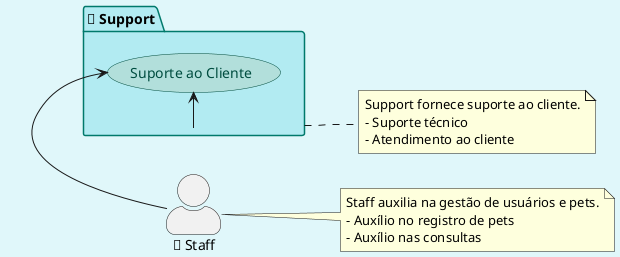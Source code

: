 @startuml
'https://plantuml.com/use-case-diagram
left to right direction
skinparam backgroundColor #E0F7FA
skinparam packageBackgroundColor #B2EBF2
skinparam packageBorderColor #00796B
skinparam actorStyle awesome
skinparam usecase {
    BackgroundColor #B2DFDB
    BorderColor #004D40
    FontColor #004D40
}
hide empty description

actor Staff as "👤 Staff"
actor Support as "👤 Support"

package "Support" {
    Staff -> (Suporte ao Cliente)
    Support -> (Suporte ao Cliente)
}

note right of Staff
    Staff auxilia na gestão de usuários e pets.
    - Auxílio no registro de pets
    - Auxílio nas consultas
end note

note right of Support
    Support fornece suporte ao cliente.
    - Suporte técnico
    - Atendimento ao cliente
end note


@enduml